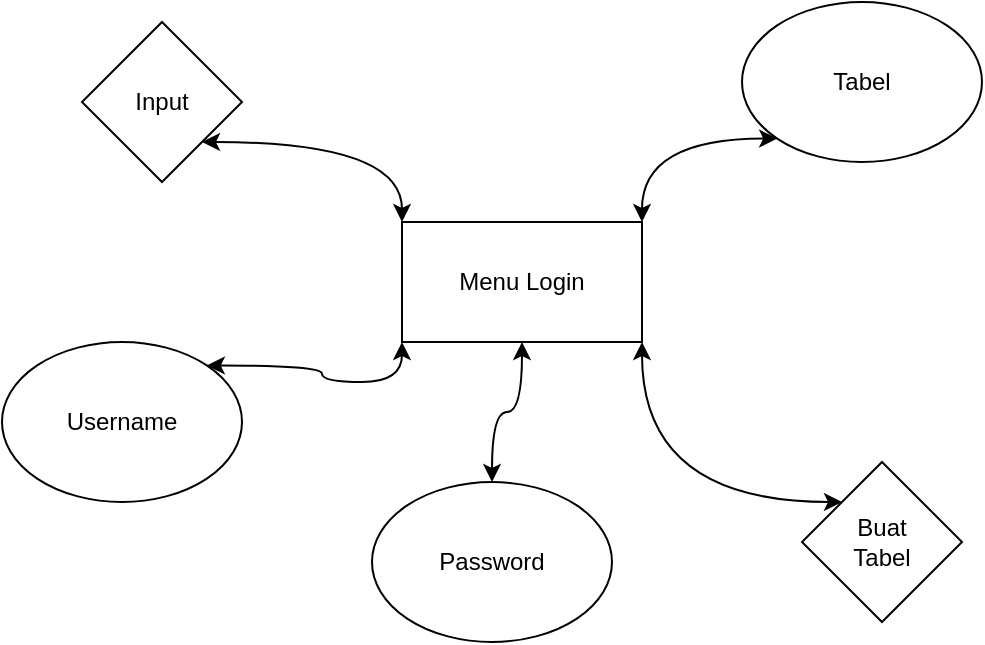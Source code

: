 <mxfile version="24.7.4">
  <diagram name="Page-1" id="5PuWO_kRB9OpIuDTrn4n">
    <mxGraphModel dx="733" dy="368" grid="1" gridSize="10" guides="1" tooltips="1" connect="1" arrows="1" fold="1" page="1" pageScale="1" pageWidth="850" pageHeight="1100" math="0" shadow="0">
      <root>
        <mxCell id="0" />
        <mxCell id="1" parent="0" />
        <mxCell id="MHKYAvx1MBaDCZHofn24-1" value="Menu Login" style="rounded=0;whiteSpace=wrap;html=1;" vertex="1" parent="1">
          <mxGeometry x="260" y="160" width="120" height="60" as="geometry" />
        </mxCell>
        <mxCell id="MHKYAvx1MBaDCZHofn24-13" style="edgeStyle=orthogonalEdgeStyle;rounded=0;orthogonalLoop=1;jettySize=auto;html=1;exitX=1;exitY=0;exitDx=0;exitDy=0;entryX=0;entryY=1;entryDx=0;entryDy=0;curved=1;startArrow=classic;startFill=1;" edge="1" parent="1" source="MHKYAvx1MBaDCZHofn24-2" target="MHKYAvx1MBaDCZHofn24-1">
          <mxGeometry relative="1" as="geometry" />
        </mxCell>
        <mxCell id="MHKYAvx1MBaDCZHofn24-2" value="Username" style="ellipse;whiteSpace=wrap;html=1;" vertex="1" parent="1">
          <mxGeometry x="60" y="220" width="120" height="80" as="geometry" />
        </mxCell>
        <mxCell id="MHKYAvx1MBaDCZHofn24-10" style="edgeStyle=orthogonalEdgeStyle;rounded=0;orthogonalLoop=1;jettySize=auto;html=1;exitX=0;exitY=1;exitDx=0;exitDy=0;entryX=1;entryY=0;entryDx=0;entryDy=0;curved=1;startArrow=classic;startFill=1;" edge="1" parent="1" source="MHKYAvx1MBaDCZHofn24-3" target="MHKYAvx1MBaDCZHofn24-1">
          <mxGeometry relative="1" as="geometry" />
        </mxCell>
        <mxCell id="MHKYAvx1MBaDCZHofn24-3" value="Tabel" style="ellipse;whiteSpace=wrap;html=1;" vertex="1" parent="1">
          <mxGeometry x="430" y="50" width="120" height="80" as="geometry" />
        </mxCell>
        <mxCell id="MHKYAvx1MBaDCZHofn24-12" style="edgeStyle=orthogonalEdgeStyle;rounded=0;orthogonalLoop=1;jettySize=auto;html=1;exitX=0.5;exitY=0;exitDx=0;exitDy=0;entryX=0.5;entryY=1;entryDx=0;entryDy=0;curved=1;startArrow=classic;startFill=1;" edge="1" parent="1" source="MHKYAvx1MBaDCZHofn24-6" target="MHKYAvx1MBaDCZHofn24-1">
          <mxGeometry relative="1" as="geometry" />
        </mxCell>
        <mxCell id="MHKYAvx1MBaDCZHofn24-6" value="Password" style="ellipse;whiteSpace=wrap;html=1;" vertex="1" parent="1">
          <mxGeometry x="245" y="290" width="120" height="80" as="geometry" />
        </mxCell>
        <mxCell id="MHKYAvx1MBaDCZHofn24-11" style="edgeStyle=orthogonalEdgeStyle;rounded=0;orthogonalLoop=1;jettySize=auto;html=1;exitX=0;exitY=0;exitDx=0;exitDy=0;entryX=1;entryY=1;entryDx=0;entryDy=0;curved=1;startArrow=classic;startFill=1;" edge="1" parent="1" source="MHKYAvx1MBaDCZHofn24-7" target="MHKYAvx1MBaDCZHofn24-1">
          <mxGeometry relative="1" as="geometry" />
        </mxCell>
        <mxCell id="MHKYAvx1MBaDCZHofn24-7" value="Buat&lt;br&gt;Tabel" style="rhombus;whiteSpace=wrap;html=1;" vertex="1" parent="1">
          <mxGeometry x="460" y="280" width="80" height="80" as="geometry" />
        </mxCell>
        <mxCell id="MHKYAvx1MBaDCZHofn24-9" style="edgeStyle=orthogonalEdgeStyle;rounded=0;orthogonalLoop=1;jettySize=auto;html=1;exitX=1;exitY=1;exitDx=0;exitDy=0;entryX=0;entryY=0;entryDx=0;entryDy=0;curved=1;startArrow=classic;startFill=1;" edge="1" parent="1" source="MHKYAvx1MBaDCZHofn24-8" target="MHKYAvx1MBaDCZHofn24-1">
          <mxGeometry relative="1" as="geometry" />
        </mxCell>
        <mxCell id="MHKYAvx1MBaDCZHofn24-8" value="Input" style="rhombus;whiteSpace=wrap;html=1;" vertex="1" parent="1">
          <mxGeometry x="100" y="60" width="80" height="80" as="geometry" />
        </mxCell>
      </root>
    </mxGraphModel>
  </diagram>
</mxfile>
